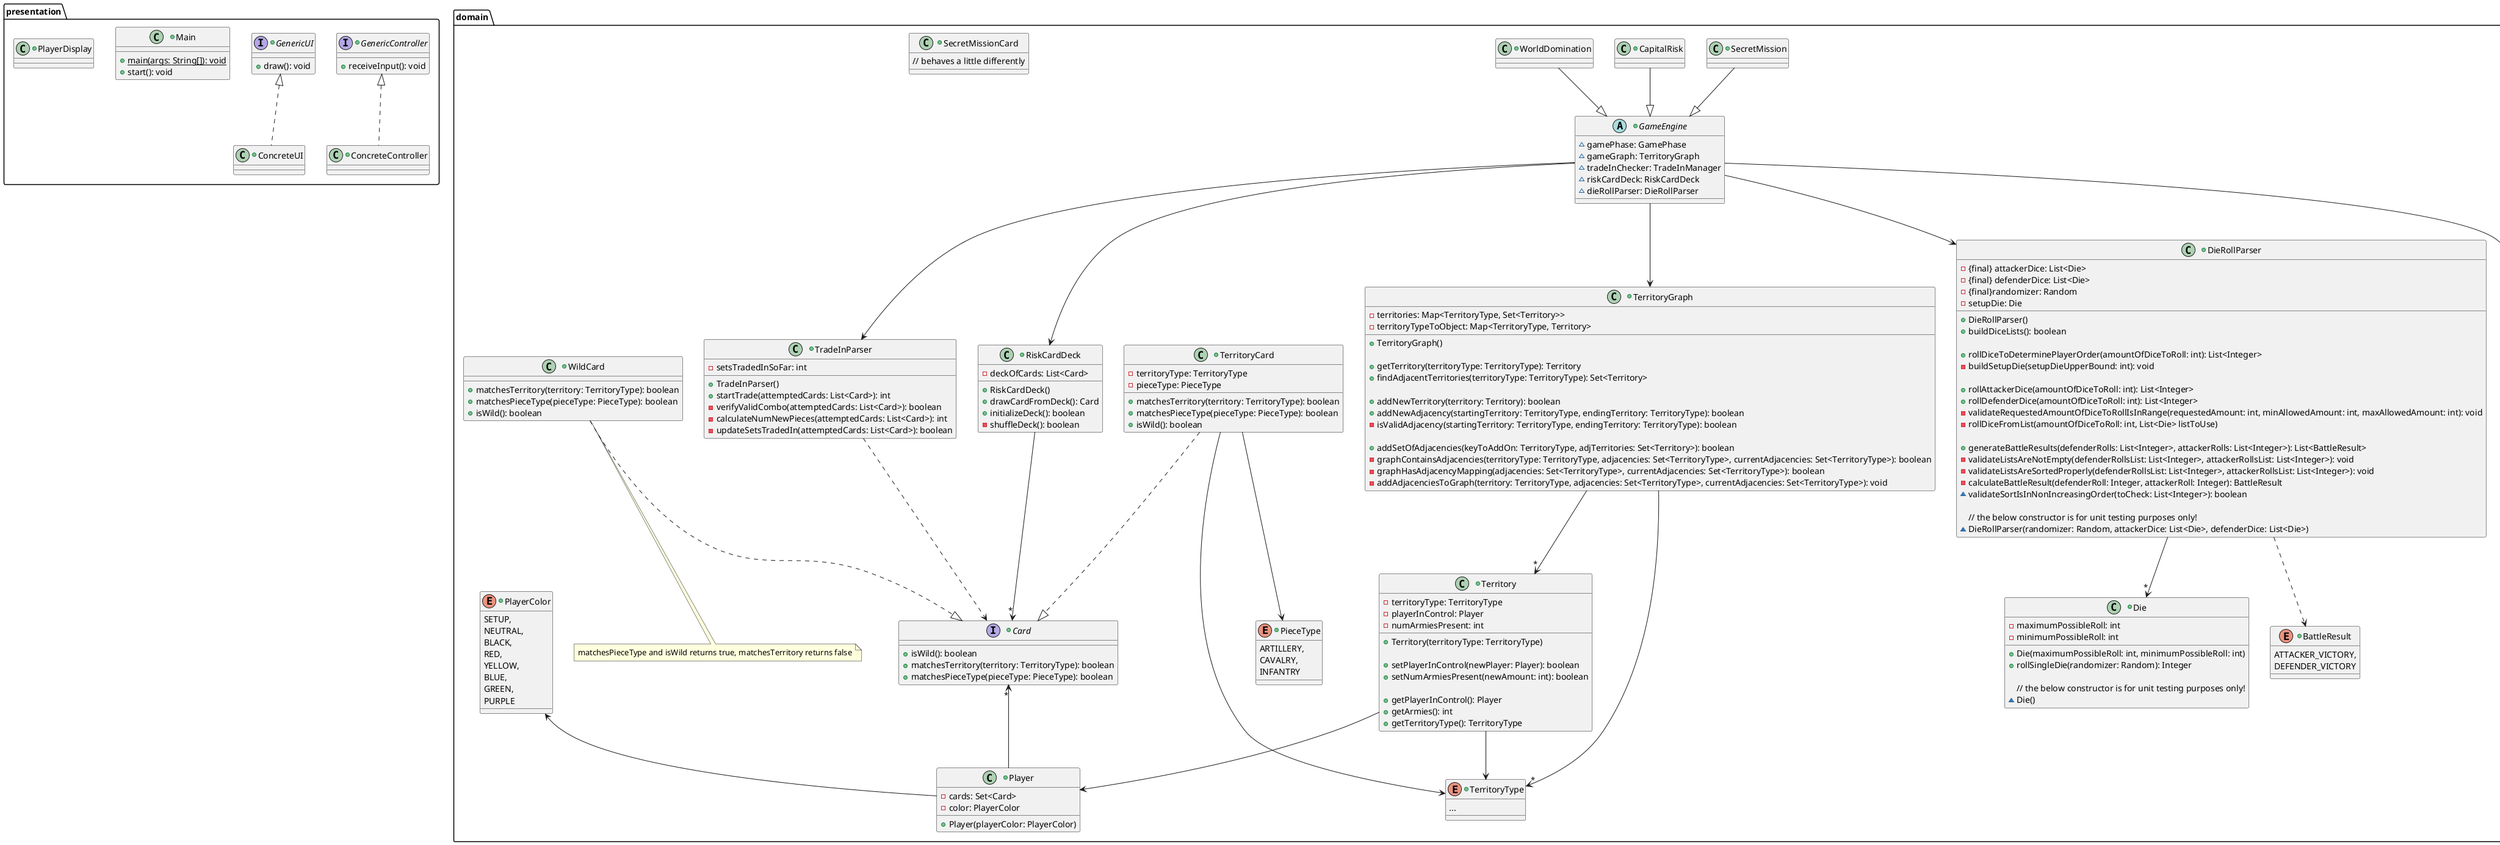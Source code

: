 @startuml RiskDesign

package presentation {
    +class Main {
        +{static} main(args: String[]): void
        +start(): void
    }

    +interface GenericUI {
        +draw(): void
    }

    +class ConcreteUI {

    }

    ConcreteUI .u.|> GenericUI

    +interface GenericController {
        +receiveInput(): void
    }

    +class ConcreteController {

    }

    ConcreteController .u.|> GenericController

    +class PlayerDisplay {

    }


}

package domain {
    +abstract class GameEngine {
        ~gamePhase: GamePhase
        ~gameGraph: TerritoryGraph
        ~tradeInChecker: TradeInManager
        ~riskCardDeck: RiskCardDeck
        ~dieRollParser: DieRollParser

    }

    +class WorldDomination {

    }

    +class SecretMission {

    }

    +class CapitalRisk {

    }

    +enum GamePhase {
        GAME_START,
        SETUP,
        PLACEMENT,
        ATTACK,
        FORTIFY,
        GAME_OVER
    }

    GameEngine --> GamePhase
    GameEngine --> TerritoryGraph
    GameEngine --> RiskCardDeck
    GameEngine --> TradeInParser
    GameEngine --> DieRollParser

    CapitalRisk --|> GameEngine
    SecretMission --|> GameEngine
    WorldDomination --|> GameEngine

    +class RiskCardDeck {
        -deckOfCards: List<Card>
        +RiskCardDeck()
        +drawCardFromDeck(): Card
        +initializeDeck(): boolean
        -shuffleDeck(): boolean
    }

    +class Die {
        -maximumPossibleRoll: int
        -minimumPossibleRoll: int
        +Die(maximumPossibleRoll: int, minimumPossibleRoll: int)
        +rollSingleDie(randomizer: Random): Integer

        // {method} the below constructor is for unit testing purposes only!
        ~Die()
    }

    +class DieRollParser {
        -{final} attackerDice: List<Die>
        -{final} defenderDice: List<Die>
        -{final}randomizer: Random
        -setupDie: Die
        +DieRollParser()
        +buildDiceLists(): boolean

        +rollDiceToDeterminePlayerOrder(amountOfDiceToRoll: int): List<Integer>
        -buildSetupDie(setupDieUpperBound: int): void

        +rollAttackerDice(amountOfDiceToRoll: int): List<Integer>
        +rollDefenderDice(amountOfDiceToRoll: int): List<Integer>
        -validateRequestedAmountOfDiceToRollIsInRange(requestedAmount: int, minAllowedAmount: int, maxAllowedAmount: int): void
        -rollDiceFromList(amountOfDiceToRoll: int, List<Die> listToUse)

        +generateBattleResults(defenderRolls: List<Integer>, attackerRolls: List<Integer>): List<BattleResult>
        -validateListsAreNotEmpty(defenderRollsList: List<Integer>, attackerRollsList: List<Integer>): void
        -validateListsAreSortedProperly(defenderRollsList: List<Integer>, attackerRollsList: List<Integer>): void
        -calculateBattleResult(defenderRoll: Integer, attackerRoll: Integer): BattleResult
        ~validateSortIsInNonIncreasingOrder(toCheck: List<Integer>): boolean

        // {method} the below constructor is for unit testing purposes only!
        ~DieRollParser(randomizer: Random, attackerDice: List<Die>, defenderDice: List<Die>)
    }

    DieRollParser --> "*" Die
    DieRollParser ..> BattleResult

    +enum BattleResult {
        ATTACKER_VICTORY,
        DEFENDER_VICTORY
    }


    +class TradeInParser {
        -setsTradedInSoFar: int
        +TradeInParser()
        +startTrade(attemptedCards: List<Card>): int
        -verifyValidCombo(attemptedCards: List<Card>): boolean
        -calculateNumNewPieces(attemptedCards: List<Card>): int
        -updateSetsTradedIn(attemptedCards: List<Card>): boolean
    }

    TradeInParser .d.> Card

    +class Player {
        -cards: Set<Card>
        -color: PlayerColor
        +Player(playerColor: PlayerColor)
    }

    Player -u-> "*" Card
    Player -u-> PlayerColor

    +enum PieceType {
        ARTILLERY,
        CAVALRY,
        INFANTRY
    }

    +interface Card {
        +isWild(): boolean
        +matchesTerritory(territory: TerritoryType): boolean
        +matchesPieceType(pieceType: PieceType): boolean
    }

    +class WildCard {
        +matchesTerritory(territory: TerritoryType): boolean
        +matchesPieceType(pieceType: PieceType): boolean
        +isWild(): boolean
    }

    note "matchesPieceType and isWild returns true, matchesTerritory returns false" as N1
    N1 .u. WildCard

    +class TerritoryCard {
        -territoryType: TerritoryType
        -pieceType: PieceType
        +matchesTerritory(territory: TerritoryType): boolean
        +matchesPieceType(pieceType: PieceType): boolean
        +isWild(): boolean
    }

    TerritoryCard --> PieceType
    TerritoryCard --> TerritoryType

    +class SecretMissionCard {
        // behaves a little differently        
    }

    TerritoryCard ..|> Card
    WildCard ..|> Card
    RiskCardDeck --> "*" Card

    +enum TerritoryType {
        ...
    }

    +class TerritoryGraph {
        -territories: Map<TerritoryType, Set<Territory>>
        -territoryTypeToObject: Map<TerritoryType, Territory>
        +TerritoryGraph()

        +getTerritory(territoryType: TerritoryType): Territory
        +findAdjacentTerritories(territoryType: TerritoryType): Set<Territory>

        +addNewTerritory(territory: Territory): boolean
        +addNewAdjacency(startingTerritory: TerritoryType, endingTerritory: TerritoryType): boolean
        -isValidAdjacency(startingTerritory: TerritoryType, endingTerritory: TerritoryType): boolean

        +addSetOfAdjacencies(keyToAddOn: TerritoryType, adjTerritories: Set<Territory>): boolean
        -graphContainsAdjacencies(territoryType: TerritoryType, adjacencies: Set<TerritoryType>, currentAdjacencies: Set<TerritoryType>): boolean
        -graphHasAdjacencyMapping(adjacencies: Set<TerritoryType>, currentAdjacencies: Set<TerritoryType>): boolean
        -addAdjacenciesToGraph(territory: TerritoryType, adjacencies: Set<TerritoryType>, currentAdjacencies: Set<TerritoryType>): void
    }

    TerritoryGraph --> "*" Territory
    TerritoryGraph --> "*" TerritoryType

    +class Territory {
        -territoryType: TerritoryType
        -playerInControl: Player
        -numArmiesPresent: int
        +Territory(territoryType: TerritoryType)

        +setPlayerInControl(newPlayer: Player): boolean 
        +setNumArmiesPresent(newAmount: int): boolean

        +getPlayerInControl(): Player
        +getArmies(): int
        +getTerritoryType(): TerritoryType
    }

    Territory --> Player
    Territory --> TerritoryType

    +enum PlayerColor {
        SETUP,
        NEUTRAL,
        BLACK,
        RED,
        YELLOW,
        BLUE,
        GREEN,
        PURPLE
    }


}

package datasource {
    +interface StandardInput {
        +read(): Object
    }

    +class PictureLoader {
        +PictureLoader(filePath: String)
        +read(): Object
    }

    PictureLoader .u.|> StandardInput
}

@enduml

